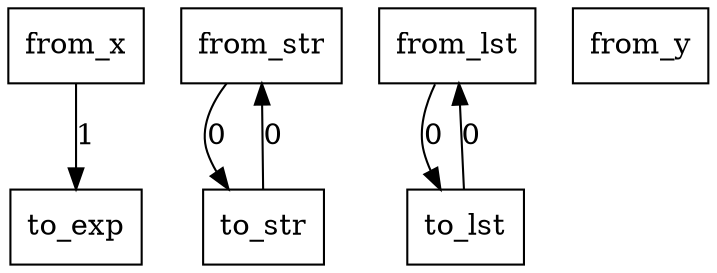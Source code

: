 digraph {
    graph [rankdir=TB
          ,bgcolor=transparent];
    node [shape=box
         ,fillcolor=white
         ,style=filled];
    0 [label=<from_x>];
    1 [label=<from_str>];
    2 [label=<from_lst>];
    3 [label=<from_y>];
    4 [label=<to_exp>];
    5 [label=<to_str>];
    6 [label=<to_lst>];
    0 -> 4 [label=1];
    1 -> 5 [label=0];
    2 -> 6 [label=0];
    5 -> 1 [label=0];
    6 -> 2 [label=0];
}